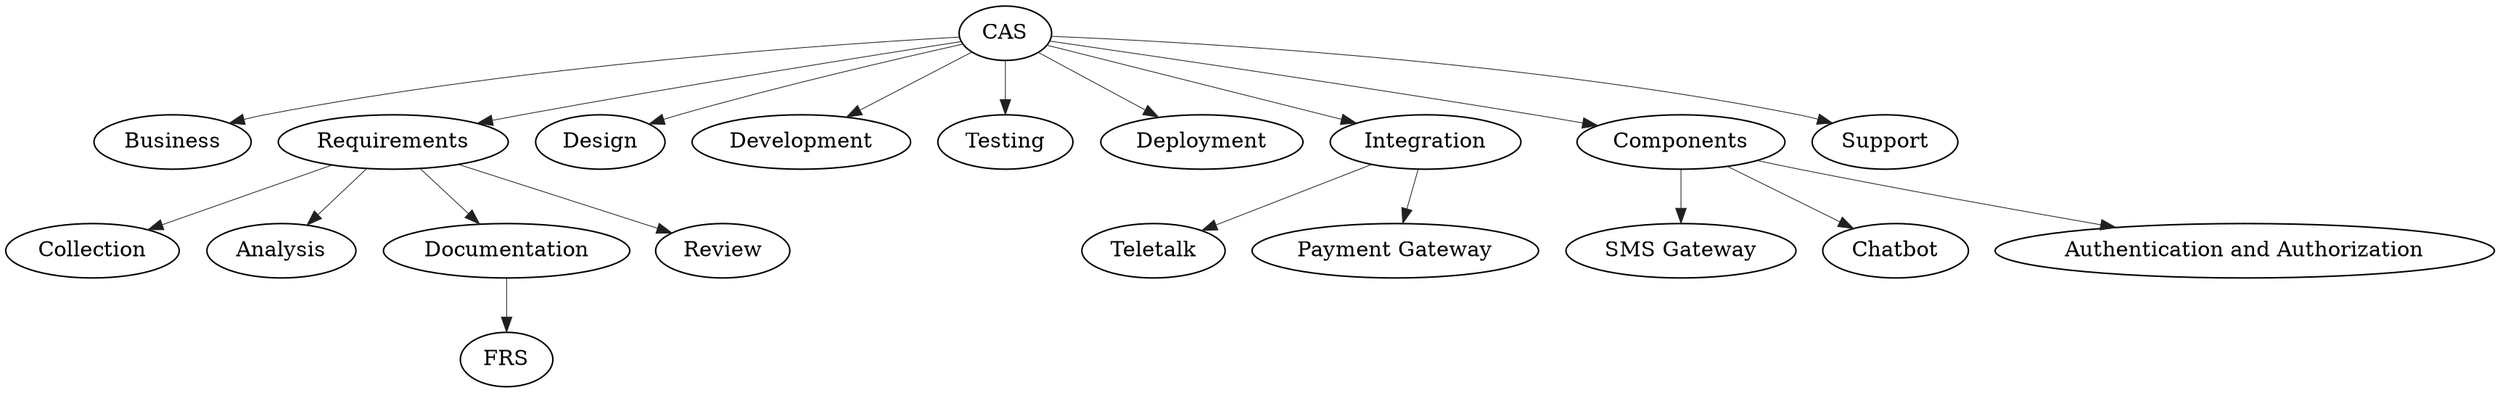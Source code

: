 digraph g {
    # ratio=auto
    # center=true
    # compound=true
    dpi=150
    edge [len=3]
    edge [ penwidth="0.5"; color="#202020"; style="solid,"];

    CAS -> Business
    CAS -> Requirements
    CAS -> Design
    CAS -> Development
    CAS -> Testing
    CAS -> Deployment
    CAS -> Integration
    CAS -> Components
    CAS -> Support

    edge [len=1.5]
    Requirements -> Collection
    Requirements -> Analysis
    Requirements -> Documentation
    Requirements -> Review

    Documentation -> FRS


    Integration -> Teletalk
    Integration -> "Payment Gateway"

    Components -> "SMS Gateway"
    Components -> Chatbot
    Components -> "Authentication and Authorization"

}
